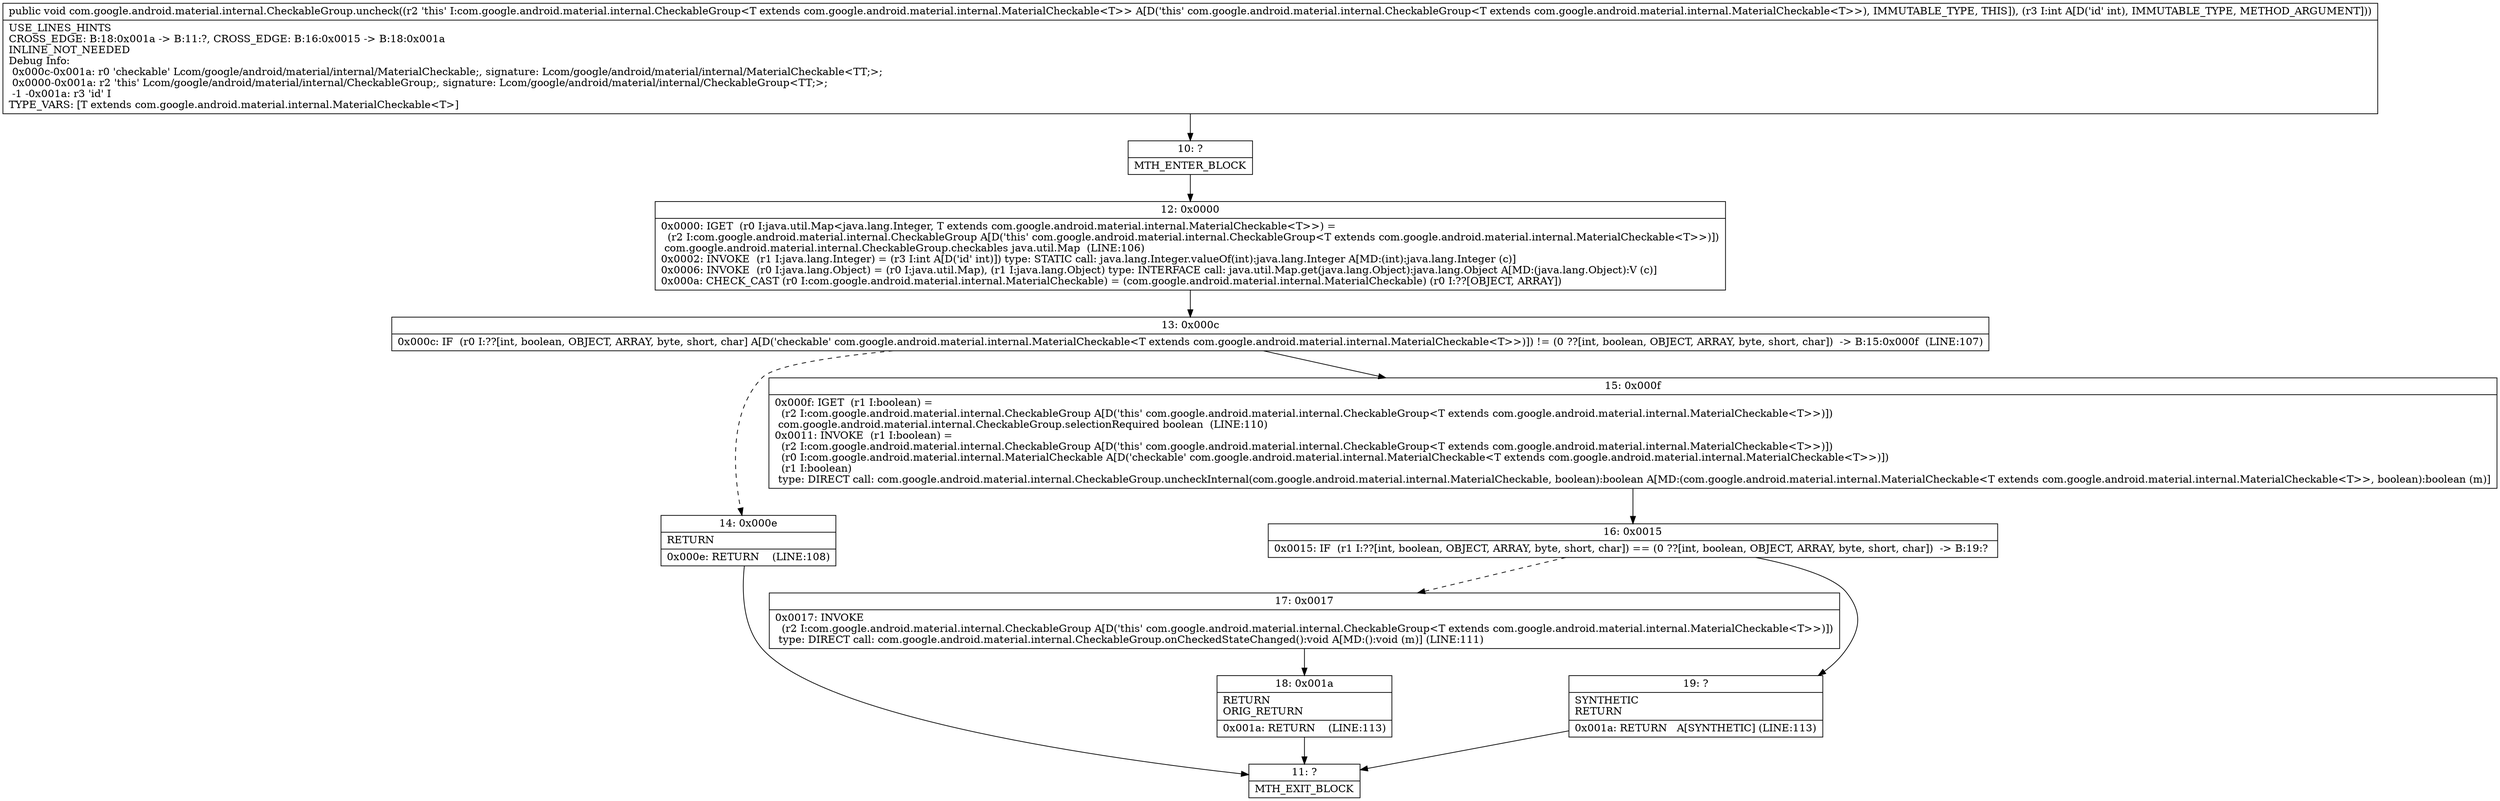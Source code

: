 digraph "CFG forcom.google.android.material.internal.CheckableGroup.uncheck(I)V" {
Node_10 [shape=record,label="{10\:\ ?|MTH_ENTER_BLOCK\l}"];
Node_12 [shape=record,label="{12\:\ 0x0000|0x0000: IGET  (r0 I:java.util.Map\<java.lang.Integer, T extends com.google.android.material.internal.MaterialCheckable\<T\>\>) = \l  (r2 I:com.google.android.material.internal.CheckableGroup A[D('this' com.google.android.material.internal.CheckableGroup\<T extends com.google.android.material.internal.MaterialCheckable\<T\>\>)])\l com.google.android.material.internal.CheckableGroup.checkables java.util.Map  (LINE:106)\l0x0002: INVOKE  (r1 I:java.lang.Integer) = (r3 I:int A[D('id' int)]) type: STATIC call: java.lang.Integer.valueOf(int):java.lang.Integer A[MD:(int):java.lang.Integer (c)]\l0x0006: INVOKE  (r0 I:java.lang.Object) = (r0 I:java.util.Map), (r1 I:java.lang.Object) type: INTERFACE call: java.util.Map.get(java.lang.Object):java.lang.Object A[MD:(java.lang.Object):V (c)]\l0x000a: CHECK_CAST (r0 I:com.google.android.material.internal.MaterialCheckable) = (com.google.android.material.internal.MaterialCheckable) (r0 I:??[OBJECT, ARRAY]) \l}"];
Node_13 [shape=record,label="{13\:\ 0x000c|0x000c: IF  (r0 I:??[int, boolean, OBJECT, ARRAY, byte, short, char] A[D('checkable' com.google.android.material.internal.MaterialCheckable\<T extends com.google.android.material.internal.MaterialCheckable\<T\>\>)]) != (0 ??[int, boolean, OBJECT, ARRAY, byte, short, char])  \-\> B:15:0x000f  (LINE:107)\l}"];
Node_14 [shape=record,label="{14\:\ 0x000e|RETURN\l|0x000e: RETURN    (LINE:108)\l}"];
Node_11 [shape=record,label="{11\:\ ?|MTH_EXIT_BLOCK\l}"];
Node_15 [shape=record,label="{15\:\ 0x000f|0x000f: IGET  (r1 I:boolean) = \l  (r2 I:com.google.android.material.internal.CheckableGroup A[D('this' com.google.android.material.internal.CheckableGroup\<T extends com.google.android.material.internal.MaterialCheckable\<T\>\>)])\l com.google.android.material.internal.CheckableGroup.selectionRequired boolean  (LINE:110)\l0x0011: INVOKE  (r1 I:boolean) = \l  (r2 I:com.google.android.material.internal.CheckableGroup A[D('this' com.google.android.material.internal.CheckableGroup\<T extends com.google.android.material.internal.MaterialCheckable\<T\>\>)])\l  (r0 I:com.google.android.material.internal.MaterialCheckable A[D('checkable' com.google.android.material.internal.MaterialCheckable\<T extends com.google.android.material.internal.MaterialCheckable\<T\>\>)])\l  (r1 I:boolean)\l type: DIRECT call: com.google.android.material.internal.CheckableGroup.uncheckInternal(com.google.android.material.internal.MaterialCheckable, boolean):boolean A[MD:(com.google.android.material.internal.MaterialCheckable\<T extends com.google.android.material.internal.MaterialCheckable\<T\>\>, boolean):boolean (m)]\l}"];
Node_16 [shape=record,label="{16\:\ 0x0015|0x0015: IF  (r1 I:??[int, boolean, OBJECT, ARRAY, byte, short, char]) == (0 ??[int, boolean, OBJECT, ARRAY, byte, short, char])  \-\> B:19:? \l}"];
Node_17 [shape=record,label="{17\:\ 0x0017|0x0017: INVOKE  \l  (r2 I:com.google.android.material.internal.CheckableGroup A[D('this' com.google.android.material.internal.CheckableGroup\<T extends com.google.android.material.internal.MaterialCheckable\<T\>\>)])\l type: DIRECT call: com.google.android.material.internal.CheckableGroup.onCheckedStateChanged():void A[MD:():void (m)] (LINE:111)\l}"];
Node_18 [shape=record,label="{18\:\ 0x001a|RETURN\lORIG_RETURN\l|0x001a: RETURN    (LINE:113)\l}"];
Node_19 [shape=record,label="{19\:\ ?|SYNTHETIC\lRETURN\l|0x001a: RETURN   A[SYNTHETIC] (LINE:113)\l}"];
MethodNode[shape=record,label="{public void com.google.android.material.internal.CheckableGroup.uncheck((r2 'this' I:com.google.android.material.internal.CheckableGroup\<T extends com.google.android.material.internal.MaterialCheckable\<T\>\> A[D('this' com.google.android.material.internal.CheckableGroup\<T extends com.google.android.material.internal.MaterialCheckable\<T\>\>), IMMUTABLE_TYPE, THIS]), (r3 I:int A[D('id' int), IMMUTABLE_TYPE, METHOD_ARGUMENT]))  | USE_LINES_HINTS\lCROSS_EDGE: B:18:0x001a \-\> B:11:?, CROSS_EDGE: B:16:0x0015 \-\> B:18:0x001a\lINLINE_NOT_NEEDED\lDebug Info:\l  0x000c\-0x001a: r0 'checkable' Lcom\/google\/android\/material\/internal\/MaterialCheckable;, signature: Lcom\/google\/android\/material\/internal\/MaterialCheckable\<TT;\>;\l  0x0000\-0x001a: r2 'this' Lcom\/google\/android\/material\/internal\/CheckableGroup;, signature: Lcom\/google\/android\/material\/internal\/CheckableGroup\<TT;\>;\l  \-1 \-0x001a: r3 'id' I\lTYPE_VARS: [T extends com.google.android.material.internal.MaterialCheckable\<T\>]\l}"];
MethodNode -> Node_10;Node_10 -> Node_12;
Node_12 -> Node_13;
Node_13 -> Node_14[style=dashed];
Node_13 -> Node_15;
Node_14 -> Node_11;
Node_15 -> Node_16;
Node_16 -> Node_17[style=dashed];
Node_16 -> Node_19;
Node_17 -> Node_18;
Node_18 -> Node_11;
Node_19 -> Node_11;
}

